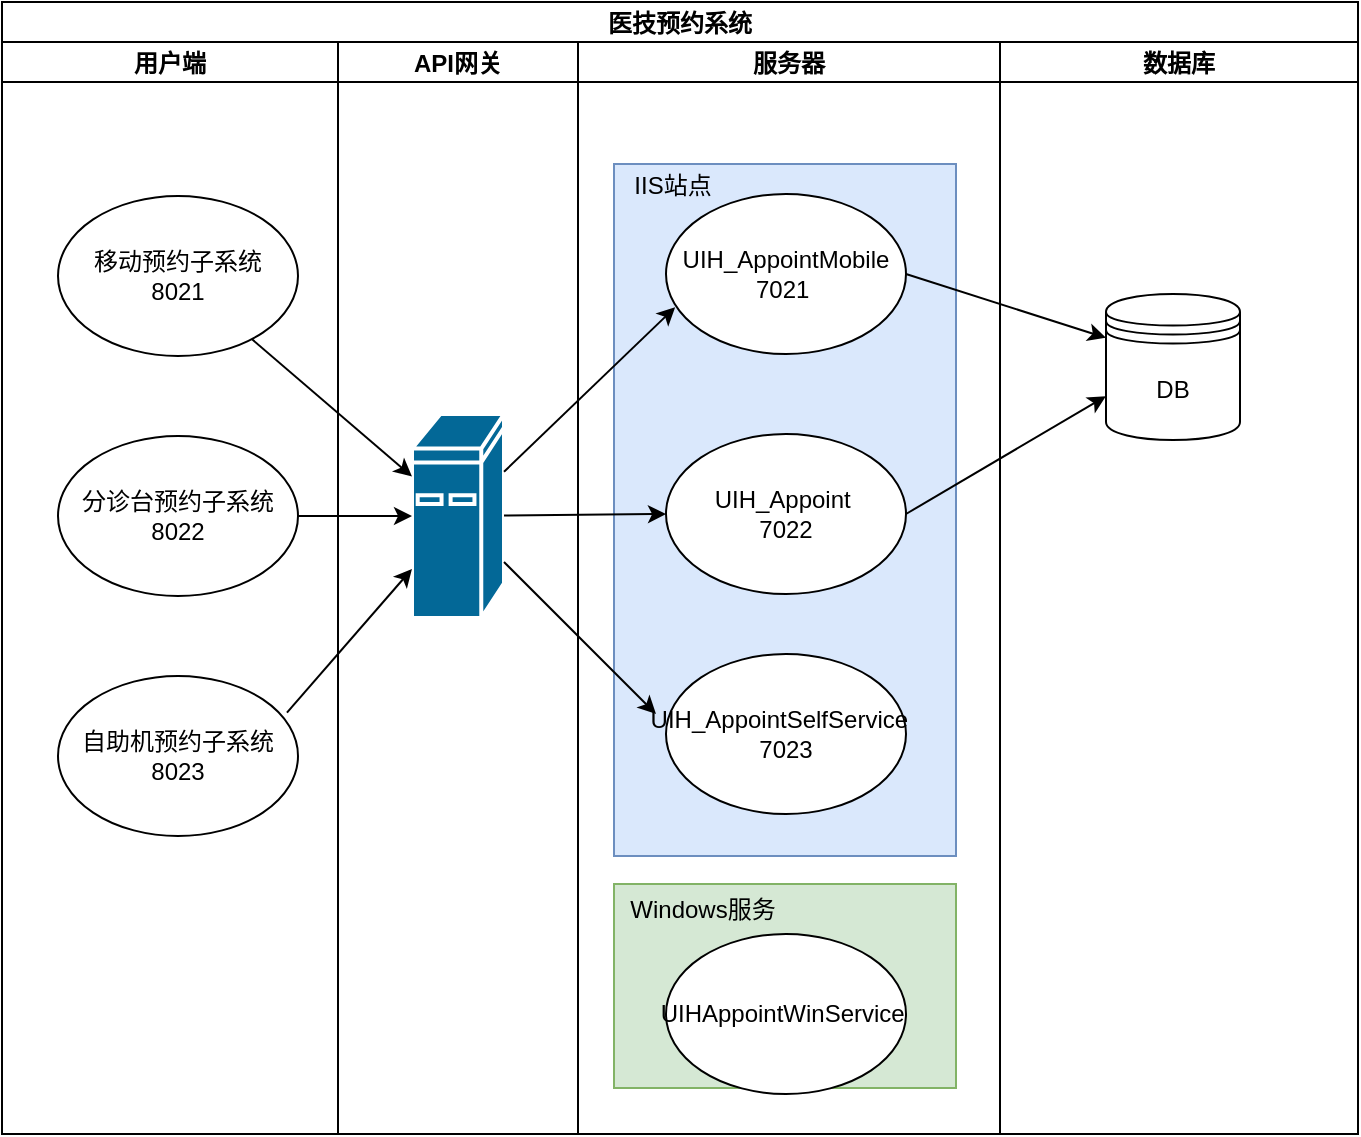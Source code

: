 <mxfile version="15.0.5" type="github">
  <diagram id="uJUL8nPjyXX1YJYvQ8WT" name="Page-1">
    <mxGraphModel dx="358" dy="635" grid="0" gridSize="10" guides="0" tooltips="1" connect="1" arrows="1" fold="1" page="1" pageScale="1" pageWidth="827" pageHeight="1169" background="#FFFFFF" math="0" shadow="0">
      <root>
        <mxCell id="0" />
        <mxCell id="1" parent="0" />
        <mxCell id="6FDjvAjU7Gc9Be1VV5_9-1" value="医技预约系统" style="swimlane;childLayout=stackLayout;resizeParent=1;resizeParentMax=0;startSize=20;" vertex="1" parent="1">
          <mxGeometry x="888" y="64" width="678" height="566" as="geometry" />
        </mxCell>
        <mxCell id="6FDjvAjU7Gc9Be1VV5_9-5" value="用户端" style="swimlane;startSize=20;" vertex="1" parent="6FDjvAjU7Gc9Be1VV5_9-1">
          <mxGeometry y="20" width="168" height="546" as="geometry" />
        </mxCell>
        <mxCell id="msUb0m_vn2ZmatBH2LY8-15" value="移动预约子系统&lt;br&gt;8021" style="ellipse;whiteSpace=wrap;html=1;" parent="6FDjvAjU7Gc9Be1VV5_9-5" vertex="1">
          <mxGeometry x="28" y="77" width="120" height="80" as="geometry" />
        </mxCell>
        <mxCell id="6FDjvAjU7Gc9Be1VV5_9-34" value="分诊台预约子系统&lt;br&gt;8022" style="ellipse;whiteSpace=wrap;html=1;" vertex="1" parent="6FDjvAjU7Gc9Be1VV5_9-5">
          <mxGeometry x="28" y="197" width="120" height="80" as="geometry" />
        </mxCell>
        <mxCell id="6FDjvAjU7Gc9Be1VV5_9-35" value="自助机预约子系统&lt;br&gt;8023" style="ellipse;whiteSpace=wrap;html=1;" vertex="1" parent="6FDjvAjU7Gc9Be1VV5_9-5">
          <mxGeometry x="28" y="317" width="120" height="80" as="geometry" />
        </mxCell>
        <mxCell id="6FDjvAjU7Gc9Be1VV5_9-3" value="API网关" style="swimlane;startSize=20;" vertex="1" parent="6FDjvAjU7Gc9Be1VV5_9-1">
          <mxGeometry x="168" y="20" width="120" height="546" as="geometry" />
        </mxCell>
        <mxCell id="msUb0m_vn2ZmatBH2LY8-12" value="" style="shape=mxgraph.cisco.computers_and_peripherals.ibm_mini_as400;html=1;pointerEvents=1;dashed=0;fillColor=#036897;strokeColor=#ffffff;strokeWidth=2;verticalLabelPosition=bottom;verticalAlign=top;align=center;outlineConnect=0;" parent="6FDjvAjU7Gc9Be1VV5_9-3" vertex="1">
          <mxGeometry x="37" y="186" width="46" height="102" as="geometry" />
        </mxCell>
        <mxCell id="6FDjvAjU7Gc9Be1VV5_9-4" value="服务器" style="swimlane;startSize=20;" vertex="1" parent="6FDjvAjU7Gc9Be1VV5_9-1">
          <mxGeometry x="288" y="20" width="211" height="546" as="geometry" />
        </mxCell>
        <mxCell id="6FDjvAjU7Gc9Be1VV5_9-23" value="" style="rounded=0;whiteSpace=wrap;html=1;fillColor=#d5e8d4;strokeColor=#82b366;" vertex="1" parent="6FDjvAjU7Gc9Be1VV5_9-4">
          <mxGeometry x="18" y="421" width="171" height="102" as="geometry" />
        </mxCell>
        <mxCell id="6FDjvAjU7Gc9Be1VV5_9-20" value="" style="rounded=0;whiteSpace=wrap;html=1;fillColor=#dae8fc;strokeColor=#6c8ebf;" vertex="1" parent="6FDjvAjU7Gc9Be1VV5_9-4">
          <mxGeometry x="18" y="61" width="171" height="346" as="geometry" />
        </mxCell>
        <mxCell id="msUb0m_vn2ZmatBH2LY8-55" style="edgeStyle=none;rounded=0;orthogonalLoop=1;jettySize=auto;html=1;exitX=0.5;exitY=1;exitDx=0;exitDy=0;" parent="6FDjvAjU7Gc9Be1VV5_9-4" edge="1">
          <mxGeometry relative="1" as="geometry">
            <mxPoint x="54" y="105" as="sourcePoint" />
            <mxPoint x="54" y="105" as="targetPoint" />
          </mxGeometry>
        </mxCell>
        <mxCell id="6FDjvAjU7Gc9Be1VV5_9-21" value="IIS站点" style="text;html=1;strokeColor=none;fillColor=none;align=center;verticalAlign=middle;whiteSpace=wrap;rounded=0;" vertex="1" parent="6FDjvAjU7Gc9Be1VV5_9-4">
          <mxGeometry x="22" y="62" width="51" height="20" as="geometry" />
        </mxCell>
        <mxCell id="6FDjvAjU7Gc9Be1VV5_9-33" value="Windows服务" style="text;html=1;strokeColor=none;fillColor=none;align=center;verticalAlign=middle;whiteSpace=wrap;rounded=0;" vertex="1" parent="6FDjvAjU7Gc9Be1VV5_9-4">
          <mxGeometry x="24" y="424" width="77" height="20" as="geometry" />
        </mxCell>
        <mxCell id="6FDjvAjU7Gc9Be1VV5_9-36" value="UIH_AppointMobile&lt;br&gt;7021&amp;nbsp;" style="ellipse;whiteSpace=wrap;html=1;" vertex="1" parent="6FDjvAjU7Gc9Be1VV5_9-4">
          <mxGeometry x="44" y="76" width="120" height="80" as="geometry" />
        </mxCell>
        <mxCell id="6FDjvAjU7Gc9Be1VV5_9-37" value="UIH_Appoint&amp;nbsp;&lt;br&gt;7022" style="ellipse;whiteSpace=wrap;html=1;" vertex="1" parent="6FDjvAjU7Gc9Be1VV5_9-4">
          <mxGeometry x="44" y="196" width="120" height="80" as="geometry" />
        </mxCell>
        <mxCell id="6FDjvAjU7Gc9Be1VV5_9-38" value="UIH_AppointSelfService&amp;nbsp;&amp;nbsp;&lt;br&gt;7023" style="ellipse;whiteSpace=wrap;html=1;" vertex="1" parent="6FDjvAjU7Gc9Be1VV5_9-4">
          <mxGeometry x="44" y="306" width="120" height="80" as="geometry" />
        </mxCell>
        <mxCell id="6FDjvAjU7Gc9Be1VV5_9-39" value="UIHAppointWinService&amp;nbsp;" style="ellipse;whiteSpace=wrap;html=1;" vertex="1" parent="6FDjvAjU7Gc9Be1VV5_9-4">
          <mxGeometry x="44" y="446" width="120" height="80" as="geometry" />
        </mxCell>
        <mxCell id="msUb0m_vn2ZmatBH2LY8-42" style="edgeStyle=none;rounded=0;orthogonalLoop=1;jettySize=auto;html=1;entryX=0.038;entryY=0.708;entryDx=0;entryDy=0;entryPerimeter=0;" parent="6FDjvAjU7Gc9Be1VV5_9-1" source="msUb0m_vn2ZmatBH2LY8-12" target="6FDjvAjU7Gc9Be1VV5_9-36" edge="1">
          <mxGeometry relative="1" as="geometry">
            <mxPoint x="332.946" y="162.956" as="targetPoint" />
          </mxGeometry>
        </mxCell>
        <mxCell id="msUb0m_vn2ZmatBH2LY8-43" style="edgeStyle=none;rounded=0;orthogonalLoop=1;jettySize=auto;html=1;entryX=0;entryY=0.5;entryDx=0;entryDy=0;" parent="6FDjvAjU7Gc9Be1VV5_9-1" source="msUb0m_vn2ZmatBH2LY8-12" target="6FDjvAjU7Gc9Be1VV5_9-37" edge="1">
          <mxGeometry relative="1" as="geometry">
            <mxPoint x="326.008" y="259.98" as="targetPoint" />
          </mxGeometry>
        </mxCell>
        <mxCell id="msUb0m_vn2ZmatBH2LY8-44" style="edgeStyle=none;rounded=0;orthogonalLoop=1;jettySize=auto;html=1;" parent="6FDjvAjU7Gc9Be1VV5_9-1" source="msUb0m_vn2ZmatBH2LY8-12" edge="1">
          <mxGeometry relative="1" as="geometry">
            <mxPoint x="327" y="356" as="targetPoint" />
          </mxGeometry>
        </mxCell>
        <mxCell id="msUb0m_vn2ZmatBH2LY8-16" style="rounded=0;orthogonalLoop=1;jettySize=auto;html=1;" parent="6FDjvAjU7Gc9Be1VV5_9-1" source="msUb0m_vn2ZmatBH2LY8-15" target="msUb0m_vn2ZmatBH2LY8-12" edge="1">
          <mxGeometry relative="1" as="geometry" />
        </mxCell>
        <mxCell id="6FDjvAjU7Gc9Be1VV5_9-19" style="rounded=0;orthogonalLoop=1;jettySize=auto;html=1;entryX=0;entryY=0.7;entryDx=0;entryDy=0;exitX=1;exitY=0.5;exitDx=0;exitDy=0;" edge="1" parent="6FDjvAjU7Gc9Be1VV5_9-1" source="6FDjvAjU7Gc9Be1VV5_9-37" target="6FDjvAjU7Gc9Be1VV5_9-17">
          <mxGeometry relative="1" as="geometry">
            <mxPoint x="468.56" y="270.748" as="sourcePoint" />
            <mxPoint x="573" y="278" as="targetPoint" />
          </mxGeometry>
        </mxCell>
        <mxCell id="msUb0m_vn2ZmatBH2LY8-49" style="edgeStyle=none;rounded=0;orthogonalLoop=1;jettySize=auto;html=1;exitX=1;exitY=0.5;exitDx=0;exitDy=0;" parent="6FDjvAjU7Gc9Be1VV5_9-1" source="6FDjvAjU7Gc9Be1VV5_9-34" target="msUb0m_vn2ZmatBH2LY8-12" edge="1">
          <mxGeometry relative="1" as="geometry">
            <mxPoint x="-68.002" y="248.301" as="sourcePoint" />
          </mxGeometry>
        </mxCell>
        <mxCell id="msUb0m_vn2ZmatBH2LY8-20" style="rounded=0;orthogonalLoop=1;jettySize=auto;html=1;exitX=0.954;exitY=0.229;exitDx=0;exitDy=0;exitPerimeter=0;" parent="6FDjvAjU7Gc9Be1VV5_9-1" source="6FDjvAjU7Gc9Be1VV5_9-35" target="msUb0m_vn2ZmatBH2LY8-12" edge="1">
          <mxGeometry relative="1" as="geometry">
            <mxPoint x="-92.169" y="341.349" as="sourcePoint" />
          </mxGeometry>
        </mxCell>
        <mxCell id="6FDjvAjU7Gc9Be1VV5_9-18" style="rounded=0;orthogonalLoop=1;jettySize=auto;html=1;entryX=0;entryY=0.3;entryDx=0;entryDy=0;exitX=1;exitY=0.5;exitDx=0;exitDy=0;" edge="1" parent="6FDjvAjU7Gc9Be1VV5_9-1" source="6FDjvAjU7Gc9Be1VV5_9-36" target="6FDjvAjU7Gc9Be1VV5_9-17">
          <mxGeometry relative="1" as="geometry">
            <mxPoint x="470.0" y="156" as="sourcePoint" />
          </mxGeometry>
        </mxCell>
        <mxCell id="6FDjvAjU7Gc9Be1VV5_9-6" value="数据库" style="swimlane;startSize=20;" vertex="1" parent="6FDjvAjU7Gc9Be1VV5_9-1">
          <mxGeometry x="499" y="20" width="179" height="546" as="geometry" />
        </mxCell>
        <mxCell id="6FDjvAjU7Gc9Be1VV5_9-17" value="DB" style="shape=datastore;whiteSpace=wrap;html=1;" vertex="1" parent="6FDjvAjU7Gc9Be1VV5_9-6">
          <mxGeometry x="53" y="126" width="67" height="73" as="geometry" />
        </mxCell>
      </root>
    </mxGraphModel>
  </diagram>
</mxfile>
